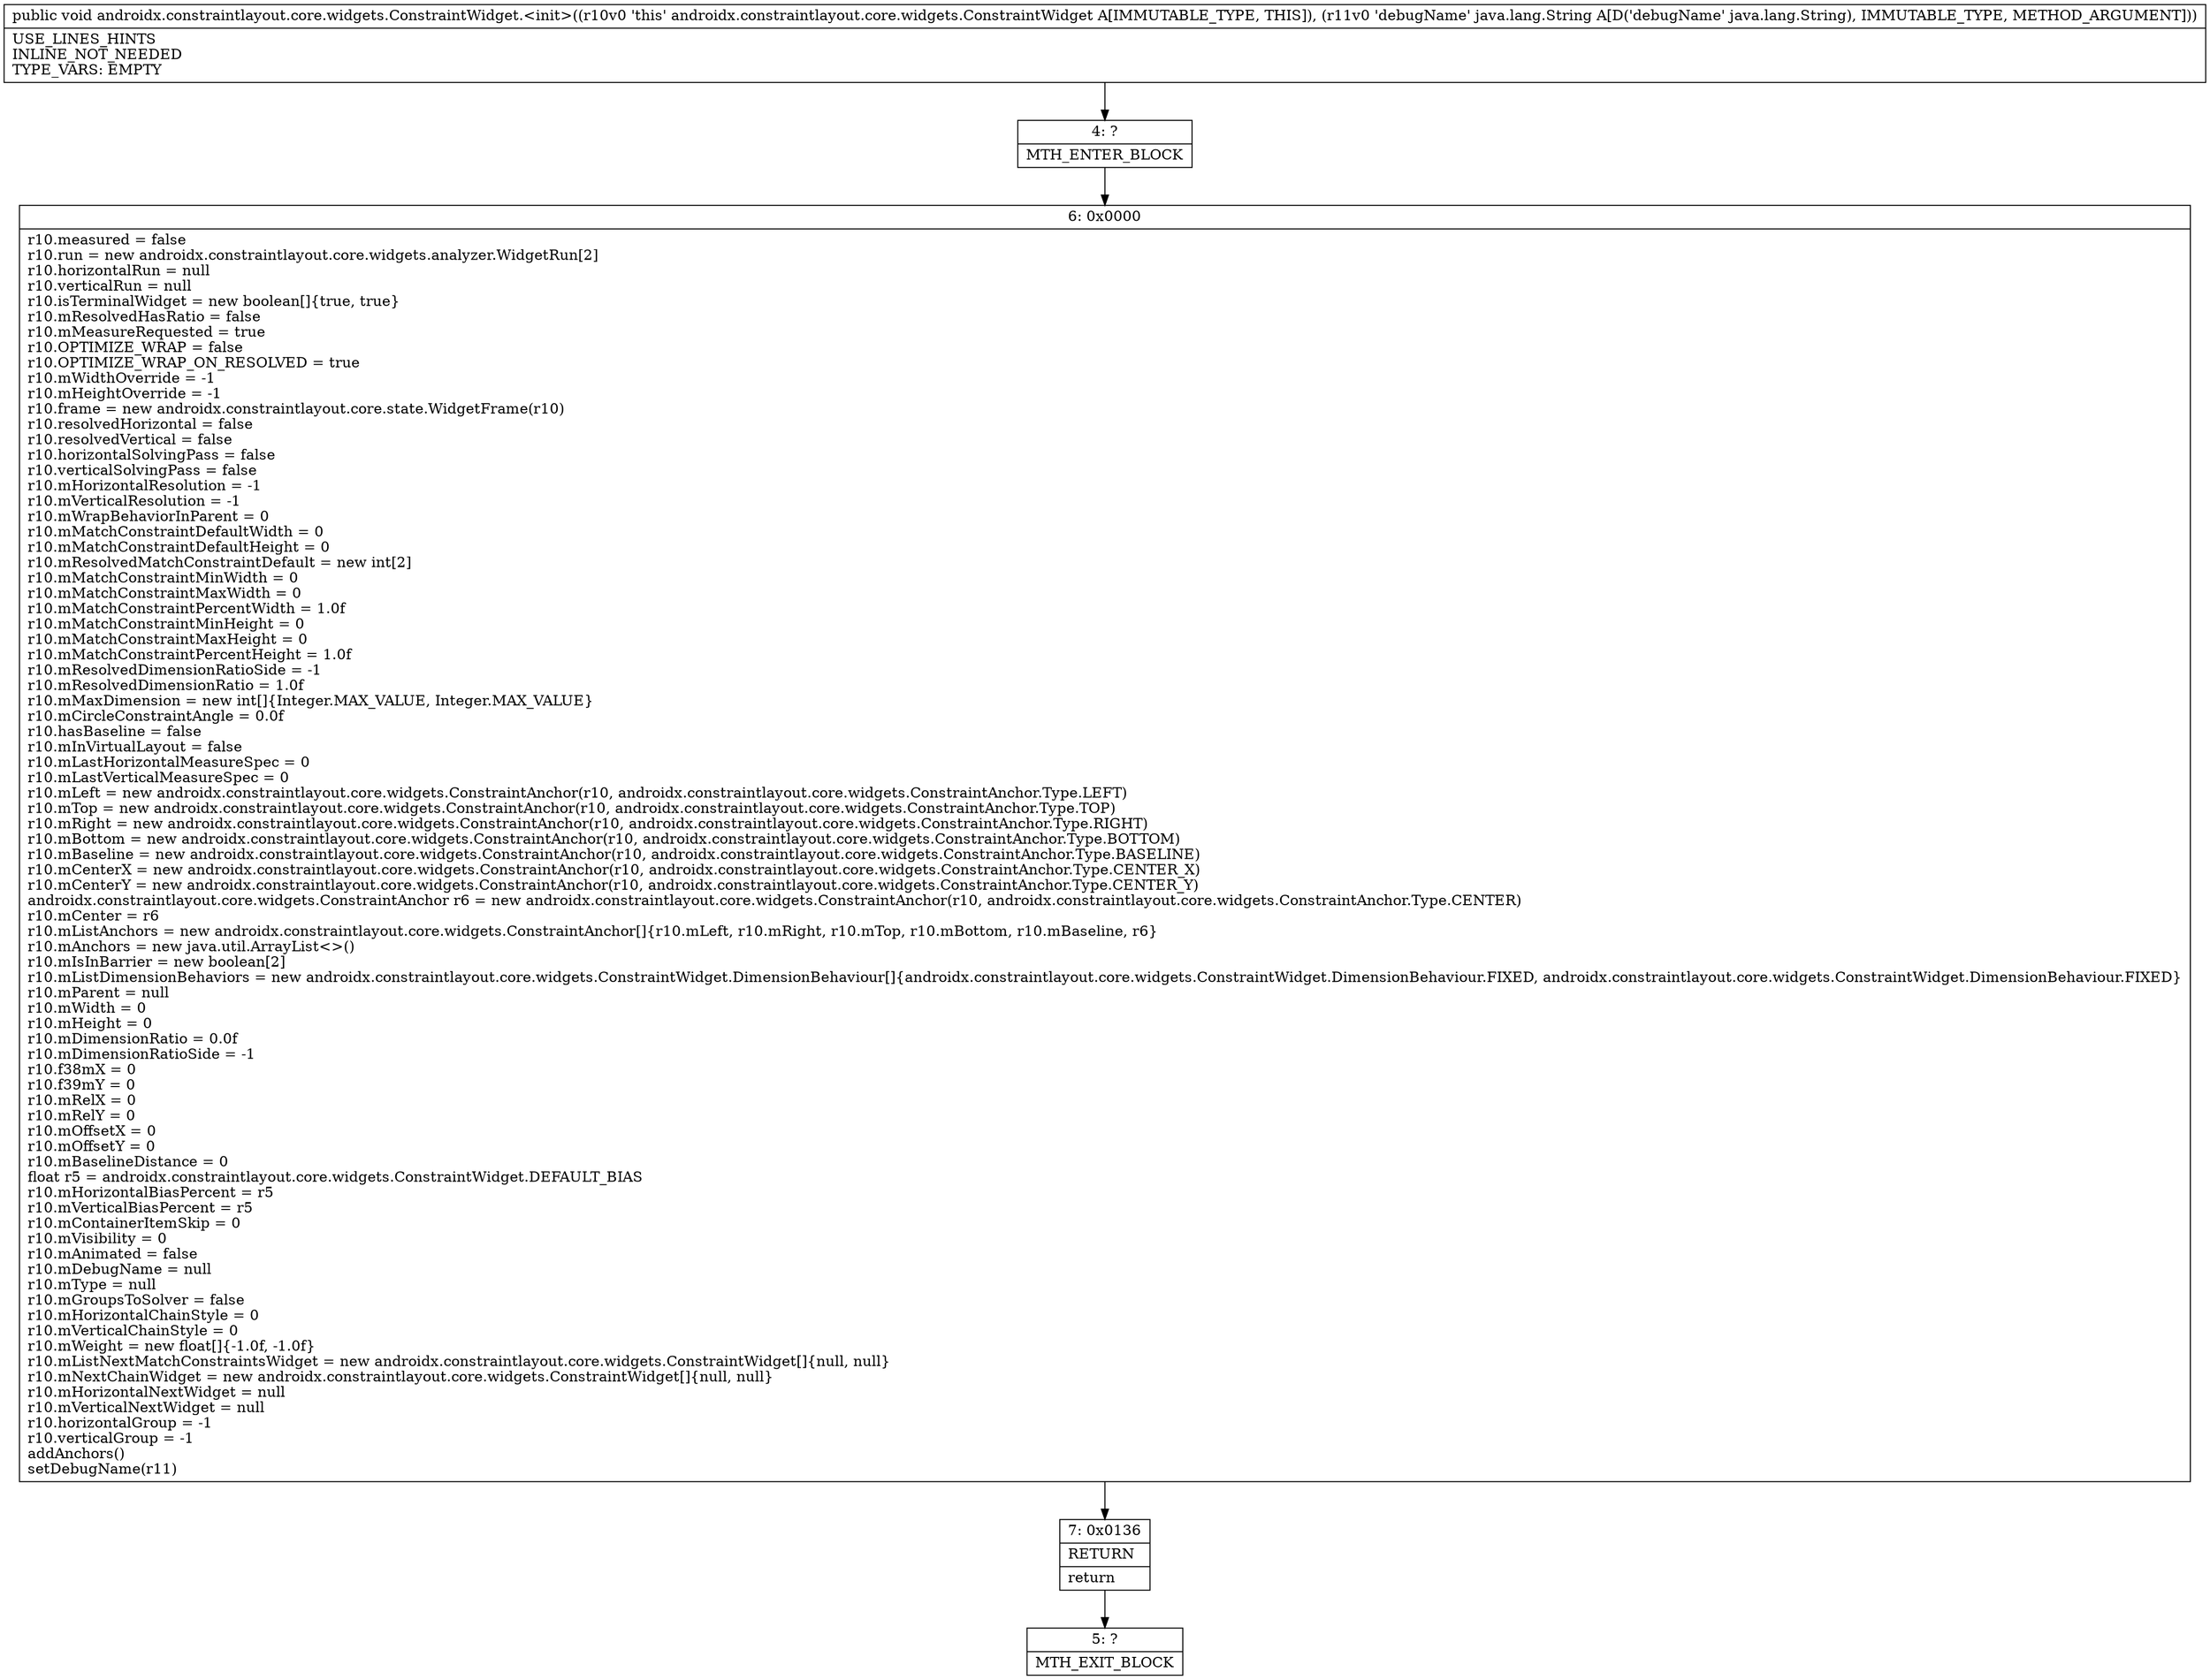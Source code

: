 digraph "CFG forandroidx.constraintlayout.core.widgets.ConstraintWidget.\<init\>(Ljava\/lang\/String;)V" {
Node_4 [shape=record,label="{4\:\ ?|MTH_ENTER_BLOCK\l}"];
Node_6 [shape=record,label="{6\:\ 0x0000|r10.measured = false\lr10.run = new androidx.constraintlayout.core.widgets.analyzer.WidgetRun[2]\lr10.horizontalRun = null\lr10.verticalRun = null\lr10.isTerminalWidget = new boolean[]\{true, true\}\lr10.mResolvedHasRatio = false\lr10.mMeasureRequested = true\lr10.OPTIMIZE_WRAP = false\lr10.OPTIMIZE_WRAP_ON_RESOLVED = true\lr10.mWidthOverride = \-1\lr10.mHeightOverride = \-1\lr10.frame = new androidx.constraintlayout.core.state.WidgetFrame(r10)\lr10.resolvedHorizontal = false\lr10.resolvedVertical = false\lr10.horizontalSolvingPass = false\lr10.verticalSolvingPass = false\lr10.mHorizontalResolution = \-1\lr10.mVerticalResolution = \-1\lr10.mWrapBehaviorInParent = 0\lr10.mMatchConstraintDefaultWidth = 0\lr10.mMatchConstraintDefaultHeight = 0\lr10.mResolvedMatchConstraintDefault = new int[2]\lr10.mMatchConstraintMinWidth = 0\lr10.mMatchConstraintMaxWidth = 0\lr10.mMatchConstraintPercentWidth = 1.0f\lr10.mMatchConstraintMinHeight = 0\lr10.mMatchConstraintMaxHeight = 0\lr10.mMatchConstraintPercentHeight = 1.0f\lr10.mResolvedDimensionRatioSide = \-1\lr10.mResolvedDimensionRatio = 1.0f\lr10.mMaxDimension = new int[]\{Integer.MAX_VALUE, Integer.MAX_VALUE\}\lr10.mCircleConstraintAngle = 0.0f\lr10.hasBaseline = false\lr10.mInVirtualLayout = false\lr10.mLastHorizontalMeasureSpec = 0\lr10.mLastVerticalMeasureSpec = 0\lr10.mLeft = new androidx.constraintlayout.core.widgets.ConstraintAnchor(r10, androidx.constraintlayout.core.widgets.ConstraintAnchor.Type.LEFT)\lr10.mTop = new androidx.constraintlayout.core.widgets.ConstraintAnchor(r10, androidx.constraintlayout.core.widgets.ConstraintAnchor.Type.TOP)\lr10.mRight = new androidx.constraintlayout.core.widgets.ConstraintAnchor(r10, androidx.constraintlayout.core.widgets.ConstraintAnchor.Type.RIGHT)\lr10.mBottom = new androidx.constraintlayout.core.widgets.ConstraintAnchor(r10, androidx.constraintlayout.core.widgets.ConstraintAnchor.Type.BOTTOM)\lr10.mBaseline = new androidx.constraintlayout.core.widgets.ConstraintAnchor(r10, androidx.constraintlayout.core.widgets.ConstraintAnchor.Type.BASELINE)\lr10.mCenterX = new androidx.constraintlayout.core.widgets.ConstraintAnchor(r10, androidx.constraintlayout.core.widgets.ConstraintAnchor.Type.CENTER_X)\lr10.mCenterY = new androidx.constraintlayout.core.widgets.ConstraintAnchor(r10, androidx.constraintlayout.core.widgets.ConstraintAnchor.Type.CENTER_Y)\landroidx.constraintlayout.core.widgets.ConstraintAnchor r6 = new androidx.constraintlayout.core.widgets.ConstraintAnchor(r10, androidx.constraintlayout.core.widgets.ConstraintAnchor.Type.CENTER)\lr10.mCenter = r6\lr10.mListAnchors = new androidx.constraintlayout.core.widgets.ConstraintAnchor[]\{r10.mLeft, r10.mRight, r10.mTop, r10.mBottom, r10.mBaseline, r6\}\lr10.mAnchors = new java.util.ArrayList\<\>()\lr10.mIsInBarrier = new boolean[2]\lr10.mListDimensionBehaviors = new androidx.constraintlayout.core.widgets.ConstraintWidget.DimensionBehaviour[]\{androidx.constraintlayout.core.widgets.ConstraintWidget.DimensionBehaviour.FIXED, androidx.constraintlayout.core.widgets.ConstraintWidget.DimensionBehaviour.FIXED\}\lr10.mParent = null\lr10.mWidth = 0\lr10.mHeight = 0\lr10.mDimensionRatio = 0.0f\lr10.mDimensionRatioSide = \-1\lr10.f38mX = 0\lr10.f39mY = 0\lr10.mRelX = 0\lr10.mRelY = 0\lr10.mOffsetX = 0\lr10.mOffsetY = 0\lr10.mBaselineDistance = 0\lfloat r5 = androidx.constraintlayout.core.widgets.ConstraintWidget.DEFAULT_BIAS\lr10.mHorizontalBiasPercent = r5\lr10.mVerticalBiasPercent = r5\lr10.mContainerItemSkip = 0\lr10.mVisibility = 0\lr10.mAnimated = false\lr10.mDebugName = null\lr10.mType = null\lr10.mGroupsToSolver = false\lr10.mHorizontalChainStyle = 0\lr10.mVerticalChainStyle = 0\lr10.mWeight = new float[]\{\-1.0f, \-1.0f\}\lr10.mListNextMatchConstraintsWidget = new androidx.constraintlayout.core.widgets.ConstraintWidget[]\{null, null\}\lr10.mNextChainWidget = new androidx.constraintlayout.core.widgets.ConstraintWidget[]\{null, null\}\lr10.mHorizontalNextWidget = null\lr10.mVerticalNextWidget = null\lr10.horizontalGroup = \-1\lr10.verticalGroup = \-1\laddAnchors()\lsetDebugName(r11)\l}"];
Node_7 [shape=record,label="{7\:\ 0x0136|RETURN\l|return\l}"];
Node_5 [shape=record,label="{5\:\ ?|MTH_EXIT_BLOCK\l}"];
MethodNode[shape=record,label="{public void androidx.constraintlayout.core.widgets.ConstraintWidget.\<init\>((r10v0 'this' androidx.constraintlayout.core.widgets.ConstraintWidget A[IMMUTABLE_TYPE, THIS]), (r11v0 'debugName' java.lang.String A[D('debugName' java.lang.String), IMMUTABLE_TYPE, METHOD_ARGUMENT]))  | USE_LINES_HINTS\lINLINE_NOT_NEEDED\lTYPE_VARS: EMPTY\l}"];
MethodNode -> Node_4;Node_4 -> Node_6;
Node_6 -> Node_7;
Node_7 -> Node_5;
}

